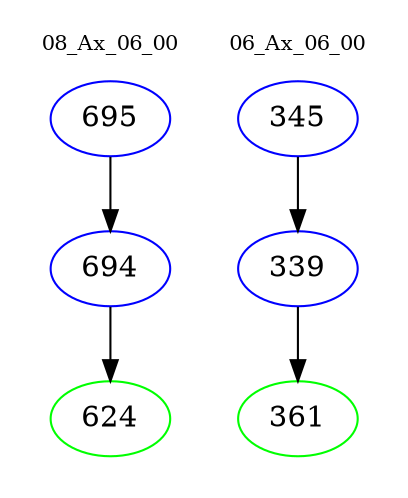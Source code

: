 digraph{
subgraph cluster_0 {
color = white
label = "08_Ax_06_00";
fontsize=10;
T0_695 [label="695", color="blue"]
T0_695 -> T0_694 [color="black"]
T0_694 [label="694", color="blue"]
T0_694 -> T0_624 [color="black"]
T0_624 [label="624", color="green"]
}
subgraph cluster_1 {
color = white
label = "06_Ax_06_00";
fontsize=10;
T1_345 [label="345", color="blue"]
T1_345 -> T1_339 [color="black"]
T1_339 [label="339", color="blue"]
T1_339 -> T1_361 [color="black"]
T1_361 [label="361", color="green"]
}
}
